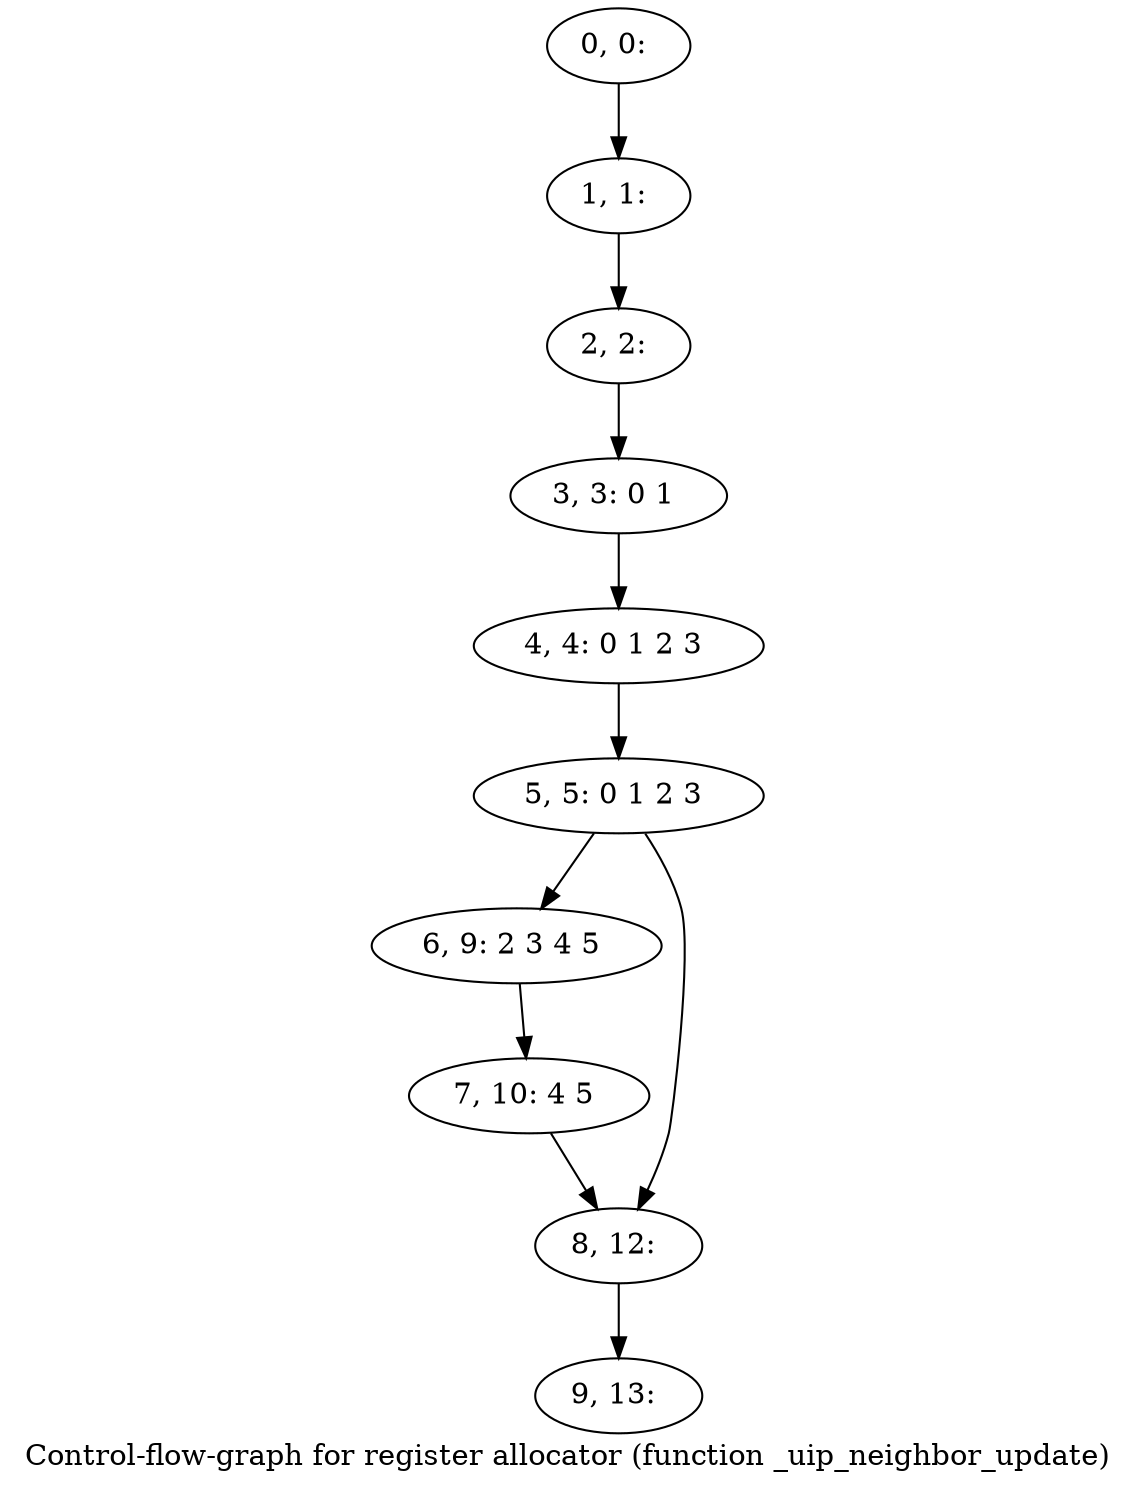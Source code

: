 digraph G {
graph [label="Control-flow-graph for register allocator (function _uip_neighbor_update)"]
0[label="0, 0: "];
1[label="1, 1: "];
2[label="2, 2: "];
3[label="3, 3: 0 1 "];
4[label="4, 4: 0 1 2 3 "];
5[label="5, 5: 0 1 2 3 "];
6[label="6, 9: 2 3 4 5 "];
7[label="7, 10: 4 5 "];
8[label="8, 12: "];
9[label="9, 13: "];
0->1 ;
1->2 ;
2->3 ;
3->4 ;
4->5 ;
5->6 ;
5->8 ;
6->7 ;
7->8 ;
8->9 ;
}

